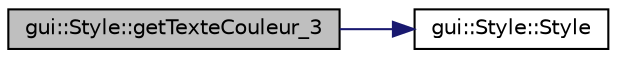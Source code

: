 digraph "gui::Style::getTexteCouleur_3"
{
  edge [fontname="Helvetica",fontsize="10",labelfontname="Helvetica",labelfontsize="10"];
  node [fontname="Helvetica",fontsize="10",shape=record];
  rankdir="LR";
  Node1 [label="gui::Style::getTexteCouleur_3",height=0.2,width=0.4,color="black", fillcolor="grey75", style="filled", fontcolor="black"];
  Node1 -> Node2 [color="midnightblue",fontsize="10",style="solid",fontname="Helvetica"];
  Node2 [label="gui::Style::Style",height=0.2,width=0.4,color="black", fillcolor="white", style="filled",URL="$classgui_1_1_style.html#a32091c5deba2534f758d187bd75bb185",tooltip="Constructeur. "];
}
